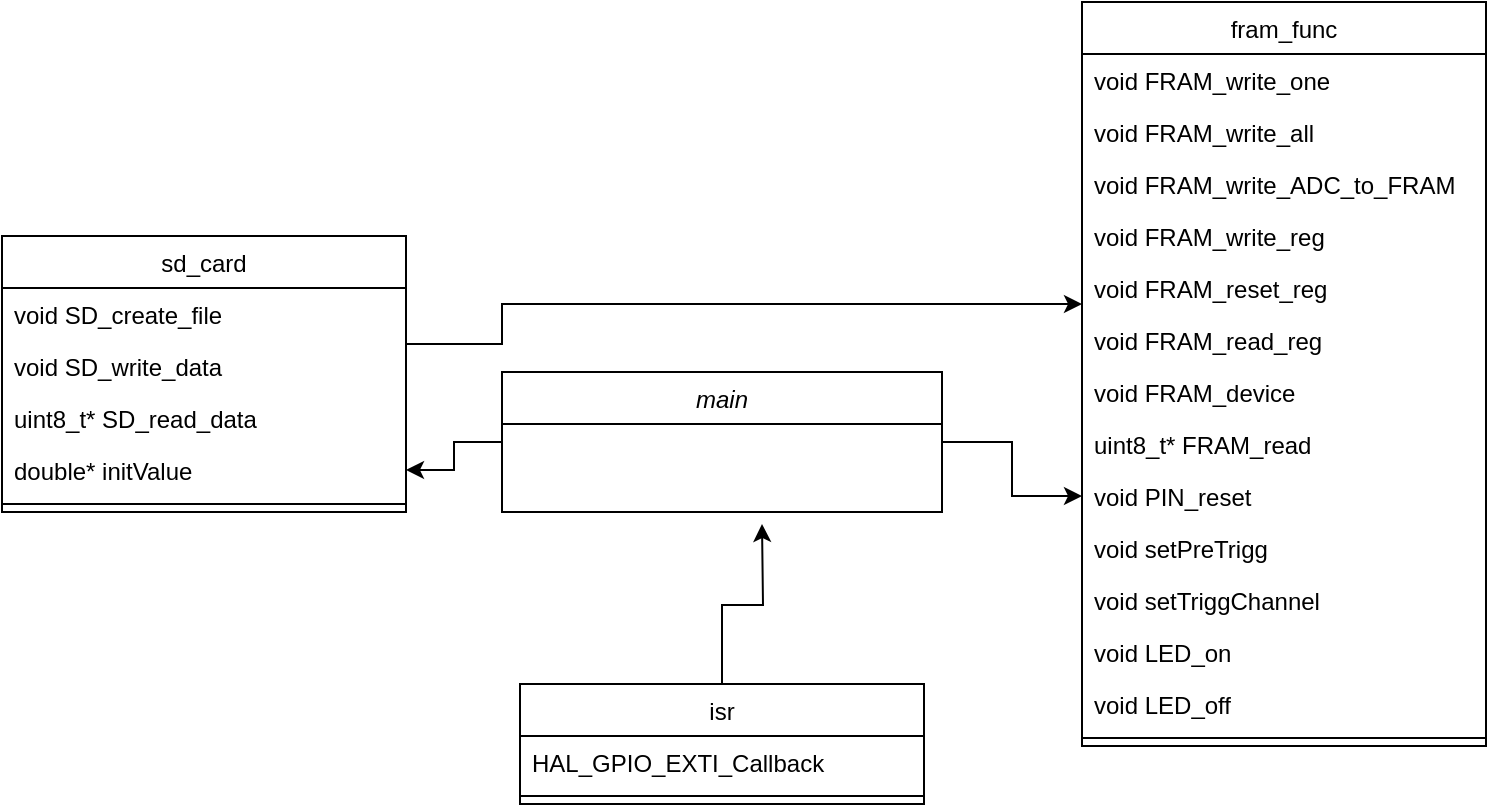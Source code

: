 <mxfile version="21.6.8" type="device">
  <diagram id="C5RBs43oDa-KdzZeNtuy" name="Page-1">
    <mxGraphModel dx="1379" dy="806" grid="1" gridSize="10" guides="1" tooltips="1" connect="1" arrows="1" fold="1" page="1" pageScale="1" pageWidth="827" pageHeight="1169" math="0" shadow="0">
      <root>
        <mxCell id="WIyWlLk6GJQsqaUBKTNV-0" />
        <mxCell id="WIyWlLk6GJQsqaUBKTNV-1" parent="WIyWlLk6GJQsqaUBKTNV-0" />
        <mxCell id="dfVOc15zSAngEzfFhxiP-30" value="" style="edgeStyle=orthogonalEdgeStyle;rounded=0;orthogonalLoop=1;jettySize=auto;html=1;" edge="1" parent="WIyWlLk6GJQsqaUBKTNV-1" source="zkfFHV4jXpPFQw0GAbJ--0" target="dfVOc15zSAngEzfFhxiP-15">
          <mxGeometry relative="1" as="geometry" />
        </mxCell>
        <mxCell id="dfVOc15zSAngEzfFhxiP-31" value="" style="edgeStyle=orthogonalEdgeStyle;rounded=0;orthogonalLoop=1;jettySize=auto;html=1;" edge="1" parent="WIyWlLk6GJQsqaUBKTNV-1" source="zkfFHV4jXpPFQw0GAbJ--0" target="dfVOc15zSAngEzfFhxiP-3">
          <mxGeometry relative="1" as="geometry" />
        </mxCell>
        <mxCell id="zkfFHV4jXpPFQw0GAbJ--0" value="main" style="swimlane;fontStyle=2;align=center;verticalAlign=top;childLayout=stackLayout;horizontal=1;startSize=26;horizontalStack=0;resizeParent=1;resizeLast=0;collapsible=1;marginBottom=0;rounded=0;shadow=0;strokeWidth=1;" parent="WIyWlLk6GJQsqaUBKTNV-1" vertex="1">
          <mxGeometry x="280" y="244" width="220" height="70" as="geometry">
            <mxRectangle x="230" y="140" width="160" height="26" as="alternateBounds" />
          </mxGeometry>
        </mxCell>
        <mxCell id="zkfFHV4jXpPFQw0GAbJ--17" value="fram_func" style="swimlane;fontStyle=0;align=center;verticalAlign=top;childLayout=stackLayout;horizontal=1;startSize=26;horizontalStack=0;resizeParent=1;resizeLast=0;collapsible=1;marginBottom=0;rounded=0;shadow=0;strokeWidth=1;" parent="WIyWlLk6GJQsqaUBKTNV-1" vertex="1">
          <mxGeometry x="570" y="59" width="202" height="372" as="geometry">
            <mxRectangle x="550" y="140" width="160" height="26" as="alternateBounds" />
          </mxGeometry>
        </mxCell>
        <mxCell id="zkfFHV4jXpPFQw0GAbJ--18" value="void FRAM_write_one" style="text;align=left;verticalAlign=top;spacingLeft=4;spacingRight=4;overflow=hidden;rotatable=0;points=[[0,0.5],[1,0.5]];portConstraint=eastwest;" parent="zkfFHV4jXpPFQw0GAbJ--17" vertex="1">
          <mxGeometry y="26" width="202" height="26" as="geometry" />
        </mxCell>
        <mxCell id="zkfFHV4jXpPFQw0GAbJ--19" value="void FRAM_write_all" style="text;align=left;verticalAlign=top;spacingLeft=4;spacingRight=4;overflow=hidden;rotatable=0;points=[[0,0.5],[1,0.5]];portConstraint=eastwest;rounded=0;shadow=0;html=0;" parent="zkfFHV4jXpPFQw0GAbJ--17" vertex="1">
          <mxGeometry y="52" width="202" height="26" as="geometry" />
        </mxCell>
        <mxCell id="zkfFHV4jXpPFQw0GAbJ--20" value="void FRAM_write_ADC_to_FRAM" style="text;align=left;verticalAlign=top;spacingLeft=4;spacingRight=4;overflow=hidden;rotatable=0;points=[[0,0.5],[1,0.5]];portConstraint=eastwest;rounded=0;shadow=0;html=0;" parent="zkfFHV4jXpPFQw0GAbJ--17" vertex="1">
          <mxGeometry y="78" width="202" height="26" as="geometry" />
        </mxCell>
        <mxCell id="zkfFHV4jXpPFQw0GAbJ--21" value="void FRAM_write_reg" style="text;align=left;verticalAlign=top;spacingLeft=4;spacingRight=4;overflow=hidden;rotatable=0;points=[[0,0.5],[1,0.5]];portConstraint=eastwest;rounded=0;shadow=0;html=0;" parent="zkfFHV4jXpPFQw0GAbJ--17" vertex="1">
          <mxGeometry y="104" width="202" height="26" as="geometry" />
        </mxCell>
        <mxCell id="zkfFHV4jXpPFQw0GAbJ--22" value="void FRAM_reset_reg" style="text;align=left;verticalAlign=top;spacingLeft=4;spacingRight=4;overflow=hidden;rotatable=0;points=[[0,0.5],[1,0.5]];portConstraint=eastwest;rounded=0;shadow=0;html=0;" parent="zkfFHV4jXpPFQw0GAbJ--17" vertex="1">
          <mxGeometry y="130" width="202" height="26" as="geometry" />
        </mxCell>
        <mxCell id="dfVOc15zSAngEzfFhxiP-4" value="void FRAM_read_reg" style="text;align=left;verticalAlign=top;spacingLeft=4;spacingRight=4;overflow=hidden;rotatable=0;points=[[0,0.5],[1,0.5]];portConstraint=eastwest;rounded=0;shadow=0;html=0;" vertex="1" parent="zkfFHV4jXpPFQw0GAbJ--17">
          <mxGeometry y="156" width="202" height="26" as="geometry" />
        </mxCell>
        <mxCell id="dfVOc15zSAngEzfFhxiP-5" value="void FRAM_device" style="text;align=left;verticalAlign=top;spacingLeft=4;spacingRight=4;overflow=hidden;rotatable=0;points=[[0,0.5],[1,0.5]];portConstraint=eastwest;rounded=0;shadow=0;html=0;" vertex="1" parent="zkfFHV4jXpPFQw0GAbJ--17">
          <mxGeometry y="182" width="202" height="26" as="geometry" />
        </mxCell>
        <mxCell id="dfVOc15zSAngEzfFhxiP-7" value="uint8_t* FRAM_read" style="text;align=left;verticalAlign=top;spacingLeft=4;spacingRight=4;overflow=hidden;rotatable=0;points=[[0,0.5],[1,0.5]];portConstraint=eastwest;rounded=0;shadow=0;html=0;" vertex="1" parent="zkfFHV4jXpPFQw0GAbJ--17">
          <mxGeometry y="208" width="202" height="26" as="geometry" />
        </mxCell>
        <mxCell id="dfVOc15zSAngEzfFhxiP-3" value="void PIN_reset" style="text;align=left;verticalAlign=top;spacingLeft=4;spacingRight=4;overflow=hidden;rotatable=0;points=[[0,0.5],[1,0.5]];portConstraint=eastwest;rounded=0;shadow=0;html=0;" vertex="1" parent="zkfFHV4jXpPFQw0GAbJ--17">
          <mxGeometry y="234" width="202" height="26" as="geometry" />
        </mxCell>
        <mxCell id="dfVOc15zSAngEzfFhxiP-8" value="void setPreTrigg" style="text;align=left;verticalAlign=top;spacingLeft=4;spacingRight=4;overflow=hidden;rotatable=0;points=[[0,0.5],[1,0.5]];portConstraint=eastwest;rounded=0;shadow=0;html=0;" vertex="1" parent="zkfFHV4jXpPFQw0GAbJ--17">
          <mxGeometry y="260" width="202" height="26" as="geometry" />
        </mxCell>
        <mxCell id="dfVOc15zSAngEzfFhxiP-9" value="void setTriggChannel" style="text;align=left;verticalAlign=top;spacingLeft=4;spacingRight=4;overflow=hidden;rotatable=0;points=[[0,0.5],[1,0.5]];portConstraint=eastwest;rounded=0;shadow=0;html=0;" vertex="1" parent="zkfFHV4jXpPFQw0GAbJ--17">
          <mxGeometry y="286" width="202" height="26" as="geometry" />
        </mxCell>
        <mxCell id="dfVOc15zSAngEzfFhxiP-6" value="void LED_on" style="text;align=left;verticalAlign=top;spacingLeft=4;spacingRight=4;overflow=hidden;rotatable=0;points=[[0,0.5],[1,0.5]];portConstraint=eastwest;rounded=0;shadow=0;html=0;" vertex="1" parent="zkfFHV4jXpPFQw0GAbJ--17">
          <mxGeometry y="312" width="202" height="26" as="geometry" />
        </mxCell>
        <mxCell id="dfVOc15zSAngEzfFhxiP-10" value="void LED_off" style="text;align=left;verticalAlign=top;spacingLeft=4;spacingRight=4;overflow=hidden;rotatable=0;points=[[0,0.5],[1,0.5]];portConstraint=eastwest;rounded=0;shadow=0;html=0;" vertex="1" parent="zkfFHV4jXpPFQw0GAbJ--17">
          <mxGeometry y="338" width="202" height="26" as="geometry" />
        </mxCell>
        <mxCell id="zkfFHV4jXpPFQw0GAbJ--23" value="" style="line;html=1;strokeWidth=1;align=left;verticalAlign=middle;spacingTop=-1;spacingLeft=3;spacingRight=3;rotatable=0;labelPosition=right;points=[];portConstraint=eastwest;" parent="zkfFHV4jXpPFQw0GAbJ--17" vertex="1">
          <mxGeometry y="364" width="202" height="8" as="geometry" />
        </mxCell>
        <mxCell id="dfVOc15zSAngEzfFhxiP-11" value="sd_card" style="swimlane;fontStyle=0;align=center;verticalAlign=top;childLayout=stackLayout;horizontal=1;startSize=26;horizontalStack=0;resizeParent=1;resizeLast=0;collapsible=1;marginBottom=0;rounded=0;shadow=0;strokeWidth=1;" vertex="1" parent="WIyWlLk6GJQsqaUBKTNV-1">
          <mxGeometry x="30" y="176" width="202" height="138" as="geometry">
            <mxRectangle x="550" y="140" width="160" height="26" as="alternateBounds" />
          </mxGeometry>
        </mxCell>
        <mxCell id="dfVOc15zSAngEzfFhxiP-12" value="void SD_create_file" style="text;align=left;verticalAlign=top;spacingLeft=4;spacingRight=4;overflow=hidden;rotatable=0;points=[[0,0.5],[1,0.5]];portConstraint=eastwest;" vertex="1" parent="dfVOc15zSAngEzfFhxiP-11">
          <mxGeometry y="26" width="202" height="26" as="geometry" />
        </mxCell>
        <mxCell id="dfVOc15zSAngEzfFhxiP-13" value="void SD_write_data" style="text;align=left;verticalAlign=top;spacingLeft=4;spacingRight=4;overflow=hidden;rotatable=0;points=[[0,0.5],[1,0.5]];portConstraint=eastwest;rounded=0;shadow=0;html=0;" vertex="1" parent="dfVOc15zSAngEzfFhxiP-11">
          <mxGeometry y="52" width="202" height="26" as="geometry" />
        </mxCell>
        <mxCell id="dfVOc15zSAngEzfFhxiP-14" value="uint8_t* SD_read_data" style="text;align=left;verticalAlign=top;spacingLeft=4;spacingRight=4;overflow=hidden;rotatable=0;points=[[0,0.5],[1,0.5]];portConstraint=eastwest;rounded=0;shadow=0;html=0;" vertex="1" parent="dfVOc15zSAngEzfFhxiP-11">
          <mxGeometry y="78" width="202" height="26" as="geometry" />
        </mxCell>
        <mxCell id="dfVOc15zSAngEzfFhxiP-15" value="double* initValue" style="text;align=left;verticalAlign=top;spacingLeft=4;spacingRight=4;overflow=hidden;rotatable=0;points=[[0,0.5],[1,0.5]];portConstraint=eastwest;rounded=0;shadow=0;html=0;" vertex="1" parent="dfVOc15zSAngEzfFhxiP-11">
          <mxGeometry y="104" width="202" height="26" as="geometry" />
        </mxCell>
        <mxCell id="dfVOc15zSAngEzfFhxiP-25" value="" style="line;html=1;strokeWidth=1;align=left;verticalAlign=middle;spacingTop=-1;spacingLeft=3;spacingRight=3;rotatable=0;labelPosition=right;points=[];portConstraint=eastwest;" vertex="1" parent="dfVOc15zSAngEzfFhxiP-11">
          <mxGeometry y="130" width="202" height="8" as="geometry" />
        </mxCell>
        <mxCell id="dfVOc15zSAngEzfFhxiP-33" value="" style="edgeStyle=orthogonalEdgeStyle;rounded=0;orthogonalLoop=1;jettySize=auto;html=1;exitX=1;exitY=0.077;exitDx=0;exitDy=0;exitPerimeter=0;" edge="1" parent="WIyWlLk6GJQsqaUBKTNV-1" source="dfVOc15zSAngEzfFhxiP-13">
          <mxGeometry relative="1" as="geometry">
            <mxPoint x="157.05" y="253.992" as="sourcePoint" />
            <mxPoint x="570" y="210" as="targetPoint" />
            <Array as="points">
              <mxPoint x="280" y="230" />
              <mxPoint x="280" y="210" />
            </Array>
          </mxGeometry>
        </mxCell>
        <mxCell id="dfVOc15zSAngEzfFhxiP-34" value="isr" style="swimlane;fontStyle=0;align=center;verticalAlign=top;childLayout=stackLayout;horizontal=1;startSize=26;horizontalStack=0;resizeParent=1;resizeLast=0;collapsible=1;marginBottom=0;rounded=0;shadow=0;strokeWidth=1;" vertex="1" parent="WIyWlLk6GJQsqaUBKTNV-1">
          <mxGeometry x="289" y="400" width="202" height="60" as="geometry">
            <mxRectangle x="550" y="140" width="160" height="26" as="alternateBounds" />
          </mxGeometry>
        </mxCell>
        <mxCell id="dfVOc15zSAngEzfFhxiP-35" value="HAL_GPIO_EXTI_Callback" style="text;align=left;verticalAlign=top;spacingLeft=4;spacingRight=4;overflow=hidden;rotatable=0;points=[[0,0.5],[1,0.5]];portConstraint=eastwest;" vertex="1" parent="dfVOc15zSAngEzfFhxiP-34">
          <mxGeometry y="26" width="202" height="26" as="geometry" />
        </mxCell>
        <mxCell id="dfVOc15zSAngEzfFhxiP-39" value="" style="line;html=1;strokeWidth=1;align=left;verticalAlign=middle;spacingTop=-1;spacingLeft=3;spacingRight=3;rotatable=0;labelPosition=right;points=[];portConstraint=eastwest;" vertex="1" parent="dfVOc15zSAngEzfFhxiP-34">
          <mxGeometry y="52" width="202" height="8" as="geometry" />
        </mxCell>
        <mxCell id="dfVOc15zSAngEzfFhxiP-40" value="" style="edgeStyle=orthogonalEdgeStyle;rounded=0;orthogonalLoop=1;jettySize=auto;html=1;exitX=0.5;exitY=0;exitDx=0;exitDy=0;" edge="1" parent="WIyWlLk6GJQsqaUBKTNV-1" source="dfVOc15zSAngEzfFhxiP-34">
          <mxGeometry relative="1" as="geometry">
            <mxPoint x="370" y="360" as="sourcePoint" />
            <mxPoint x="410" y="320" as="targetPoint" />
          </mxGeometry>
        </mxCell>
      </root>
    </mxGraphModel>
  </diagram>
</mxfile>
